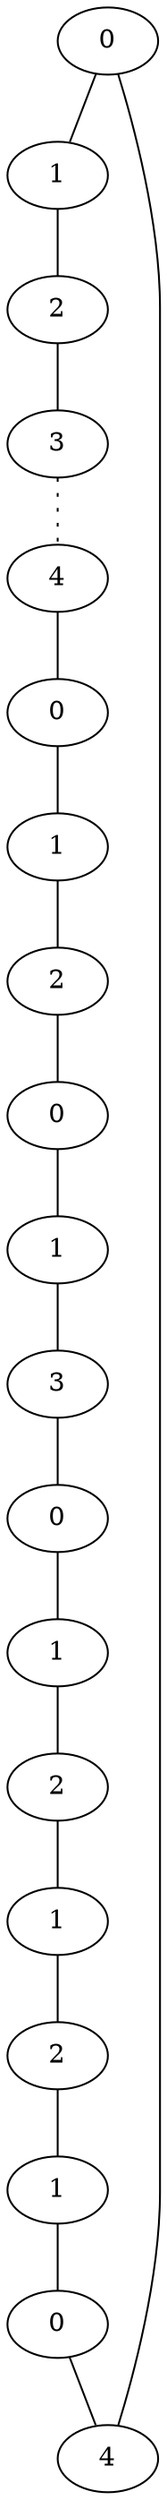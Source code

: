 graph {
a0[label=0];
a1[label=1];
a2[label=2];
a3[label=3];
a4[label=4];
a5[label=0];
a6[label=1];
a7[label=2];
a8[label=0];
a9[label=1];
a10[label=3];
a11[label=0];
a12[label=1];
a13[label=2];
a14[label=1];
a15[label=2];
a16[label=1];
a17[label=0];
a18[label=4];
a0 -- a1;
a0 -- a18;
a1 -- a2;
a2 -- a3;
a3 -- a4 [style=dotted];
a4 -- a5;
a5 -- a6;
a6 -- a7;
a7 -- a8;
a8 -- a9;
a9 -- a10;
a10 -- a11;
a11 -- a12;
a12 -- a13;
a13 -- a14;
a14 -- a15;
a15 -- a16;
a16 -- a17;
a17 -- a18;
}
